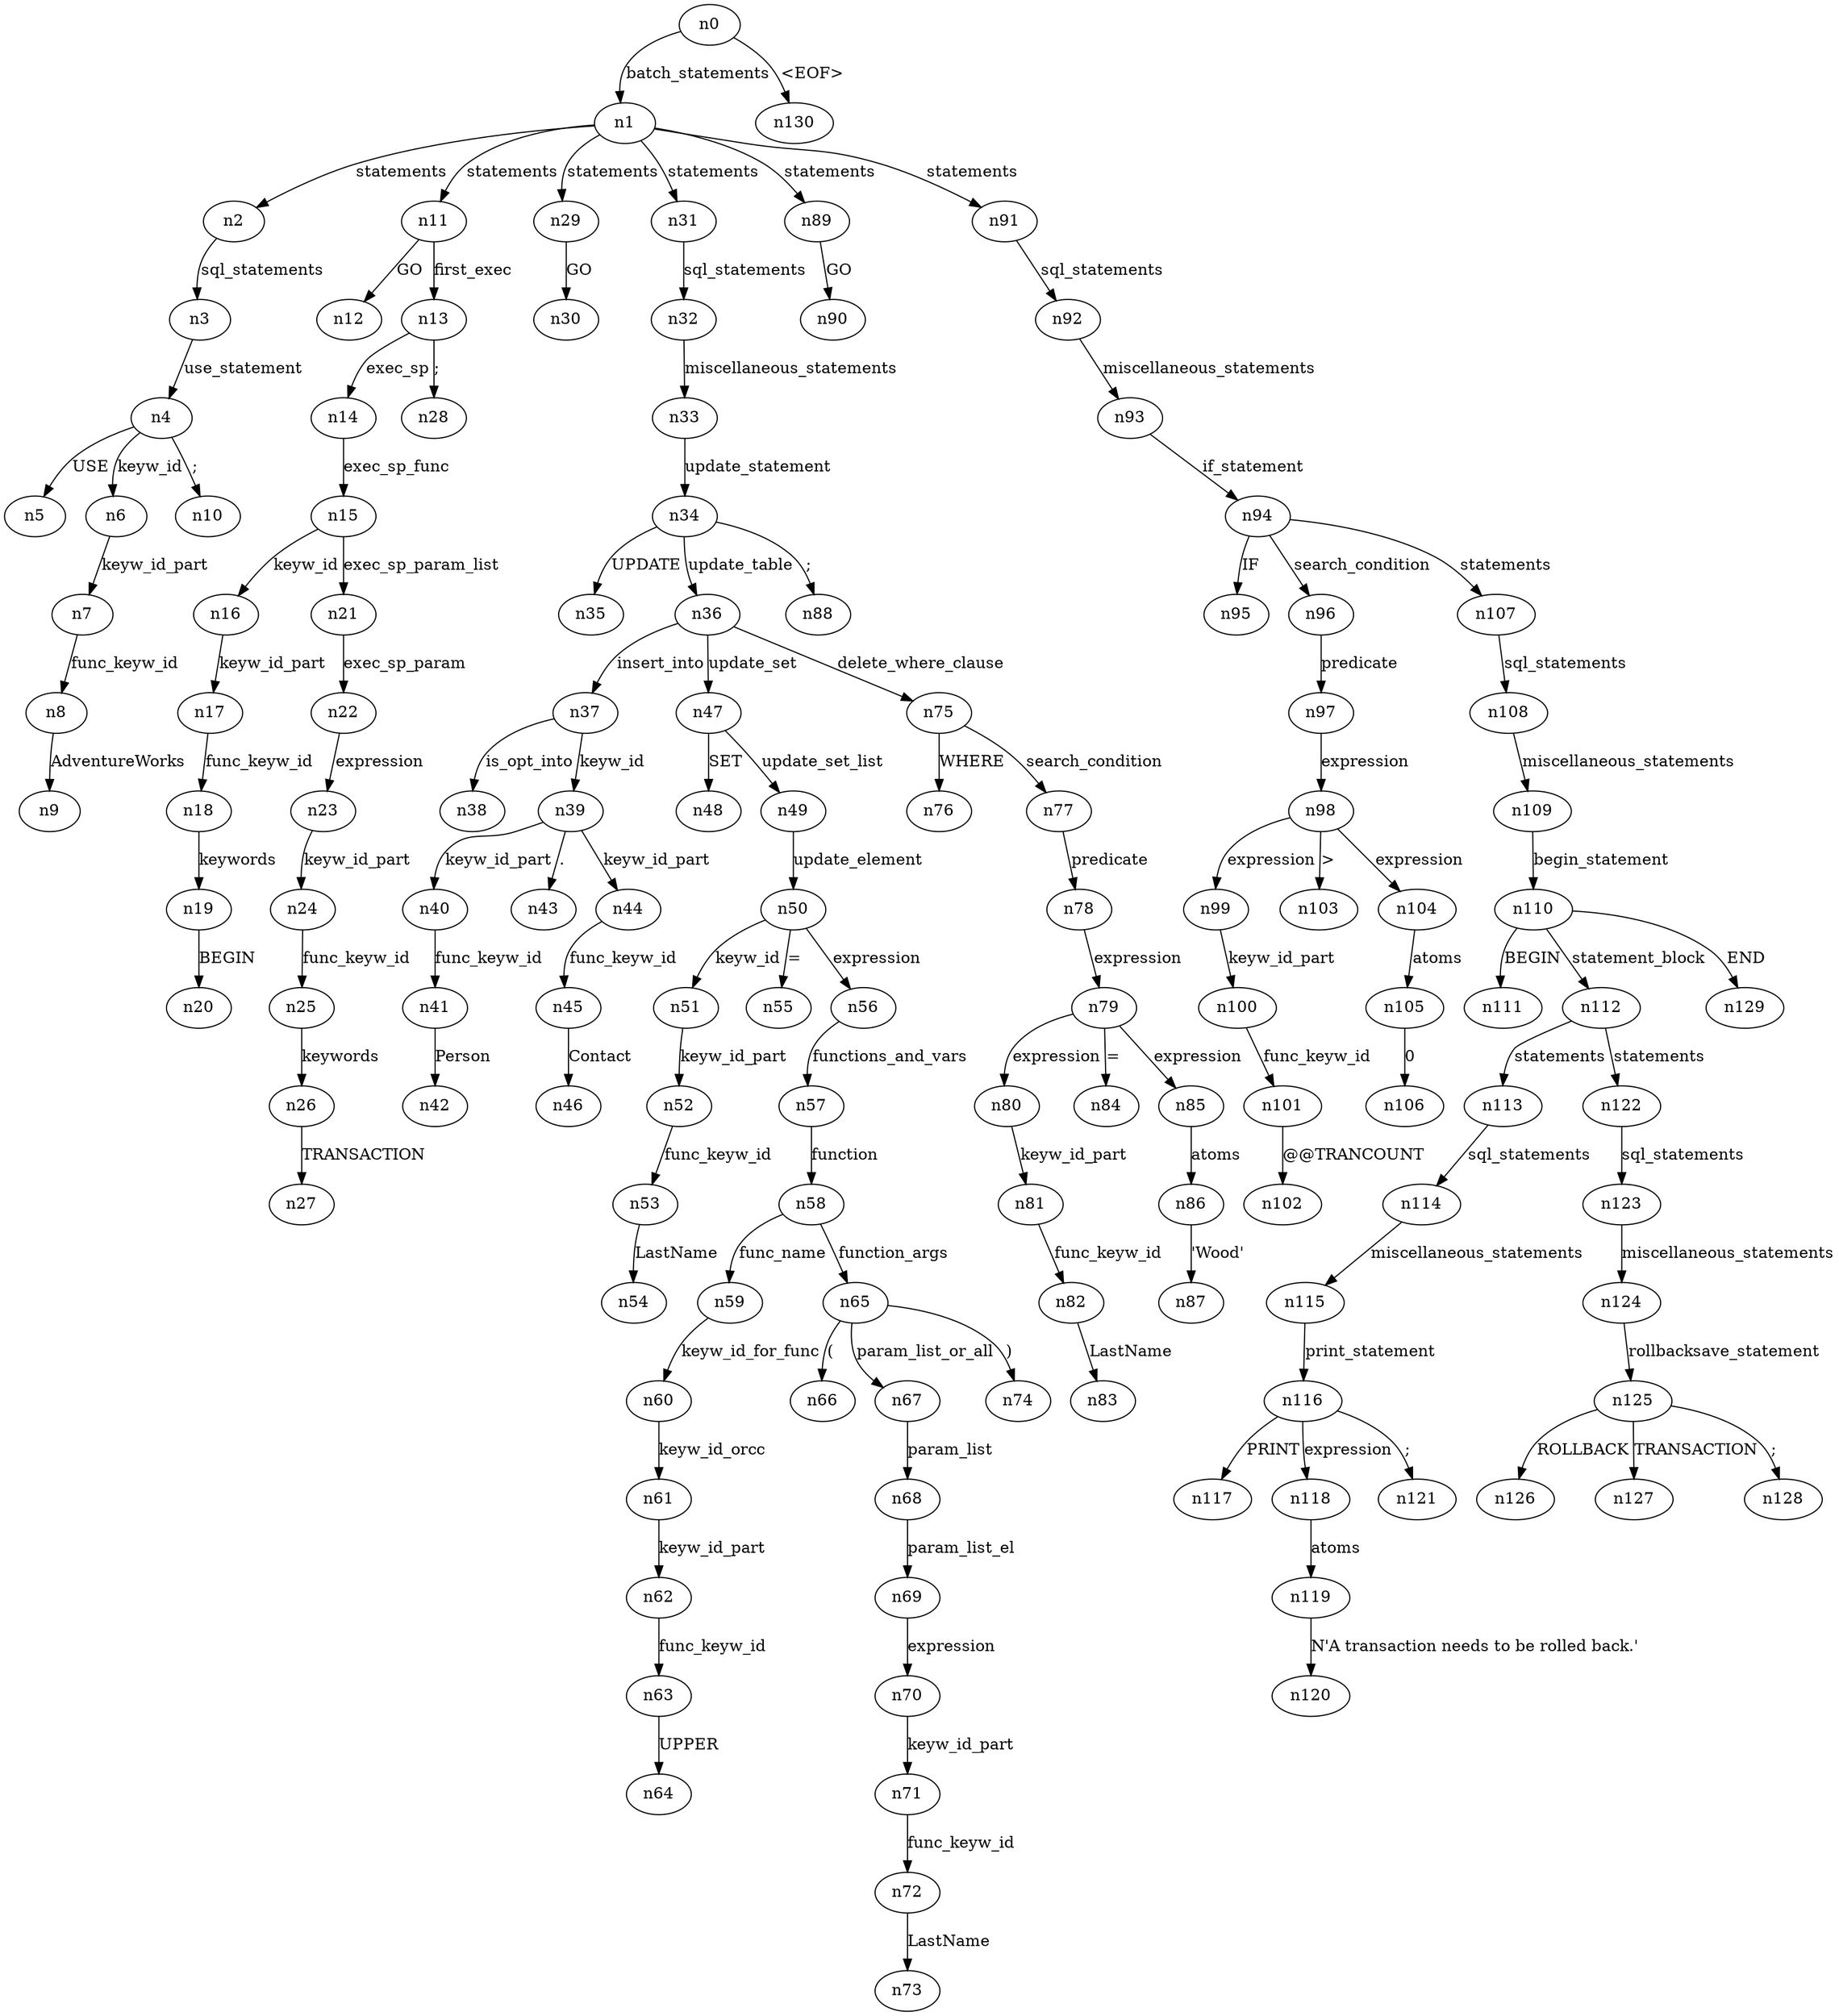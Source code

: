 digraph ParseTree {
  n0 -> n1 [label="batch_statements"];
  n1 -> n2 [label="statements"];
  n2 -> n3 [label="sql_statements"];
  n3 -> n4 [label="use_statement"];
  n4 -> n5 [label="USE"];
  n4 -> n6 [label="keyw_id"];
  n6 -> n7 [label="keyw_id_part"];
  n7 -> n8 [label="func_keyw_id"];
  n8 -> n9 [label="AdventureWorks"];
  n4 -> n10 [label=";"];
  n1 -> n11 [label="statements"];
  n11 -> n12 [label="GO"];
  n11 -> n13 [label="first_exec"];
  n13 -> n14 [label="exec_sp"];
  n14 -> n15 [label="exec_sp_func"];
  n15 -> n16 [label="keyw_id"];
  n16 -> n17 [label="keyw_id_part"];
  n17 -> n18 [label="func_keyw_id"];
  n18 -> n19 [label="keywords"];
  n19 -> n20 [label="BEGIN"];
  n15 -> n21 [label="exec_sp_param_list"];
  n21 -> n22 [label="exec_sp_param"];
  n22 -> n23 [label="expression"];
  n23 -> n24 [label="keyw_id_part"];
  n24 -> n25 [label="func_keyw_id"];
  n25 -> n26 [label="keywords"];
  n26 -> n27 [label="TRANSACTION"];
  n13 -> n28 [label=";"];
  n1 -> n29 [label="statements"];
  n29 -> n30 [label="GO"];
  n1 -> n31 [label="statements"];
  n31 -> n32 [label="sql_statements"];
  n32 -> n33 [label="miscellaneous_statements"];
  n33 -> n34 [label="update_statement"];
  n34 -> n35 [label="UPDATE"];
  n34 -> n36 [label="update_table"];
  n36 -> n37 [label="insert_into"];
  n37 -> n38 [label="is_opt_into"];
  n37 -> n39 [label="keyw_id"];
  n39 -> n40 [label="keyw_id_part"];
  n40 -> n41 [label="func_keyw_id"];
  n41 -> n42 [label="Person"];
  n39 -> n43 [label="."];
  n39 -> n44 [label="keyw_id_part"];
  n44 -> n45 [label="func_keyw_id"];
  n45 -> n46 [label="Contact"];
  n36 -> n47 [label="update_set"];
  n47 -> n48 [label="SET"];
  n47 -> n49 [label="update_set_list"];
  n49 -> n50 [label="update_element"];
  n50 -> n51 [label="keyw_id"];
  n51 -> n52 [label="keyw_id_part"];
  n52 -> n53 [label="func_keyw_id"];
  n53 -> n54 [label="LastName"];
  n50 -> n55 [label="="];
  n50 -> n56 [label="expression"];
  n56 -> n57 [label="functions_and_vars"];
  n57 -> n58 [label="function"];
  n58 -> n59 [label="func_name"];
  n59 -> n60 [label="keyw_id_for_func"];
  n60 -> n61 [label="keyw_id_orcc"];
  n61 -> n62 [label="keyw_id_part"];
  n62 -> n63 [label="func_keyw_id"];
  n63 -> n64 [label="UPPER"];
  n58 -> n65 [label="function_args"];
  n65 -> n66 [label="("];
  n65 -> n67 [label="param_list_or_all"];
  n67 -> n68 [label="param_list"];
  n68 -> n69 [label="param_list_el"];
  n69 -> n70 [label="expression"];
  n70 -> n71 [label="keyw_id_part"];
  n71 -> n72 [label="func_keyw_id"];
  n72 -> n73 [label="LastName"];
  n65 -> n74 [label=")"];
  n36 -> n75 [label="delete_where_clause"];
  n75 -> n76 [label="WHERE"];
  n75 -> n77 [label="search_condition"];
  n77 -> n78 [label="predicate"];
  n78 -> n79 [label="expression"];
  n79 -> n80 [label="expression"];
  n80 -> n81 [label="keyw_id_part"];
  n81 -> n82 [label="func_keyw_id"];
  n82 -> n83 [label="LastName"];
  n79 -> n84 [label="="];
  n79 -> n85 [label="expression"];
  n85 -> n86 [label="atoms"];
  n86 -> n87 [label="'Wood'"];
  n34 -> n88 [label=";"];
  n1 -> n89 [label="statements"];
  n89 -> n90 [label="GO"];
  n1 -> n91 [label="statements"];
  n91 -> n92 [label="sql_statements"];
  n92 -> n93 [label="miscellaneous_statements"];
  n93 -> n94 [label="if_statement"];
  n94 -> n95 [label="IF"];
  n94 -> n96 [label="search_condition"];
  n96 -> n97 [label="predicate"];
  n97 -> n98 [label="expression"];
  n98 -> n99 [label="expression"];
  n99 -> n100 [label="keyw_id_part"];
  n100 -> n101 [label="func_keyw_id"];
  n101 -> n102 [label="@@TRANCOUNT"];
  n98 -> n103 [label=">"];
  n98 -> n104 [label="expression"];
  n104 -> n105 [label="atoms"];
  n105 -> n106 [label="0"];
  n94 -> n107 [label="statements"];
  n107 -> n108 [label="sql_statements"];
  n108 -> n109 [label="miscellaneous_statements"];
  n109 -> n110 [label="begin_statement"];
  n110 -> n111 [label="BEGIN"];
  n110 -> n112 [label="statement_block"];
  n112 -> n113 [label="statements"];
  n113 -> n114 [label="sql_statements"];
  n114 -> n115 [label="miscellaneous_statements"];
  n115 -> n116 [label="print_statement"];
  n116 -> n117 [label="PRINT"];
  n116 -> n118 [label="expression"];
  n118 -> n119 [label="atoms"];
  n119 -> n120 [label="N'A transaction needs to be rolled back.'"];
  n116 -> n121 [label=";"];
  n112 -> n122 [label="statements"];
  n122 -> n123 [label="sql_statements"];
  n123 -> n124 [label="miscellaneous_statements"];
  n124 -> n125 [label="rollbacksave_statement"];
  n125 -> n126 [label="ROLLBACK"];
  n125 -> n127 [label="TRANSACTION"];
  n125 -> n128 [label=";"];
  n110 -> n129 [label="END"];
  n0 -> n130 [label="<EOF>"];
}